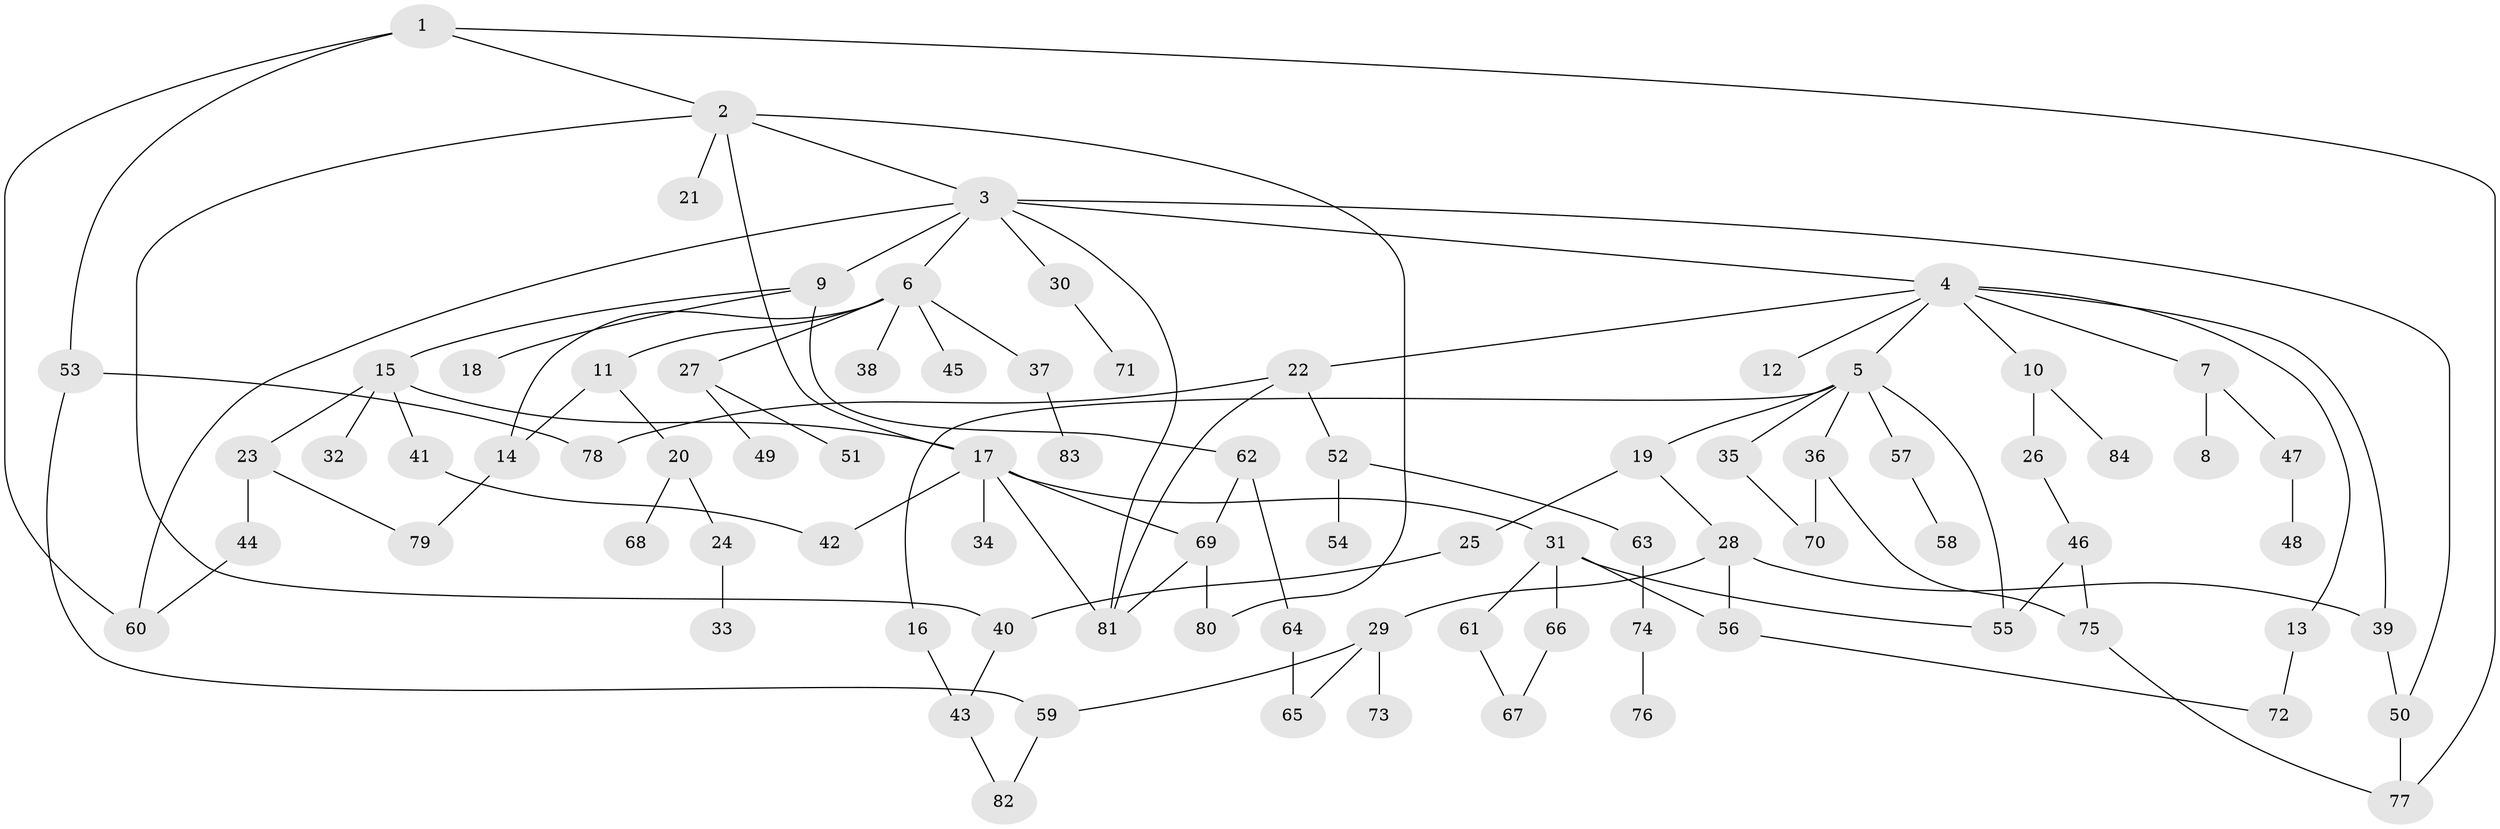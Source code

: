 // Generated by graph-tools (version 1.1) at 2025/01/03/09/25 03:01:06]
// undirected, 84 vertices, 111 edges
graph export_dot {
graph [start="1"]
  node [color=gray90,style=filled];
  1;
  2;
  3;
  4;
  5;
  6;
  7;
  8;
  9;
  10;
  11;
  12;
  13;
  14;
  15;
  16;
  17;
  18;
  19;
  20;
  21;
  22;
  23;
  24;
  25;
  26;
  27;
  28;
  29;
  30;
  31;
  32;
  33;
  34;
  35;
  36;
  37;
  38;
  39;
  40;
  41;
  42;
  43;
  44;
  45;
  46;
  47;
  48;
  49;
  50;
  51;
  52;
  53;
  54;
  55;
  56;
  57;
  58;
  59;
  60;
  61;
  62;
  63;
  64;
  65;
  66;
  67;
  68;
  69;
  70;
  71;
  72;
  73;
  74;
  75;
  76;
  77;
  78;
  79;
  80;
  81;
  82;
  83;
  84;
  1 -- 2;
  1 -- 53;
  1 -- 60;
  1 -- 77;
  2 -- 3;
  2 -- 17;
  2 -- 21;
  2 -- 40;
  2 -- 80;
  3 -- 4;
  3 -- 6;
  3 -- 9;
  3 -- 30;
  3 -- 50;
  3 -- 60;
  3 -- 81;
  4 -- 5;
  4 -- 7;
  4 -- 10;
  4 -- 12;
  4 -- 13;
  4 -- 22;
  4 -- 39;
  5 -- 16;
  5 -- 19;
  5 -- 35;
  5 -- 36;
  5 -- 57;
  5 -- 55;
  6 -- 11;
  6 -- 14;
  6 -- 27;
  6 -- 37;
  6 -- 38;
  6 -- 45;
  7 -- 8;
  7 -- 47;
  9 -- 15;
  9 -- 18;
  9 -- 62;
  10 -- 26;
  10 -- 84;
  11 -- 20;
  11 -- 14;
  13 -- 72;
  14 -- 79;
  15 -- 23;
  15 -- 32;
  15 -- 41;
  15 -- 17;
  16 -- 43;
  17 -- 31;
  17 -- 34;
  17 -- 81;
  17 -- 42;
  17 -- 69;
  19 -- 25;
  19 -- 28;
  20 -- 24;
  20 -- 68;
  22 -- 52;
  22 -- 81;
  22 -- 78;
  23 -- 44;
  23 -- 79;
  24 -- 33;
  25 -- 40;
  26 -- 46;
  27 -- 49;
  27 -- 51;
  28 -- 29;
  28 -- 56;
  28 -- 39;
  29 -- 59;
  29 -- 65;
  29 -- 73;
  30 -- 71;
  31 -- 61;
  31 -- 66;
  31 -- 55;
  31 -- 56;
  35 -- 70;
  36 -- 70;
  36 -- 75;
  37 -- 83;
  39 -- 50;
  40 -- 43;
  41 -- 42;
  43 -- 82;
  44 -- 60;
  46 -- 55;
  46 -- 75;
  47 -- 48;
  50 -- 77;
  52 -- 54;
  52 -- 63;
  53 -- 78;
  53 -- 59;
  56 -- 72;
  57 -- 58;
  59 -- 82;
  61 -- 67;
  62 -- 64;
  62 -- 69;
  63 -- 74;
  64 -- 65;
  66 -- 67;
  69 -- 80;
  69 -- 81;
  74 -- 76;
  75 -- 77;
}
